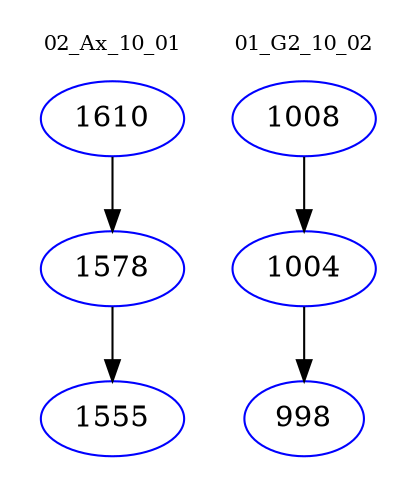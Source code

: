 digraph{
subgraph cluster_0 {
color = white
label = "02_Ax_10_01";
fontsize=10;
T0_1610 [label="1610", color="blue"]
T0_1610 -> T0_1578 [color="black"]
T0_1578 [label="1578", color="blue"]
T0_1578 -> T0_1555 [color="black"]
T0_1555 [label="1555", color="blue"]
}
subgraph cluster_1 {
color = white
label = "01_G2_10_02";
fontsize=10;
T1_1008 [label="1008", color="blue"]
T1_1008 -> T1_1004 [color="black"]
T1_1004 [label="1004", color="blue"]
T1_1004 -> T1_998 [color="black"]
T1_998 [label="998", color="blue"]
}
}
